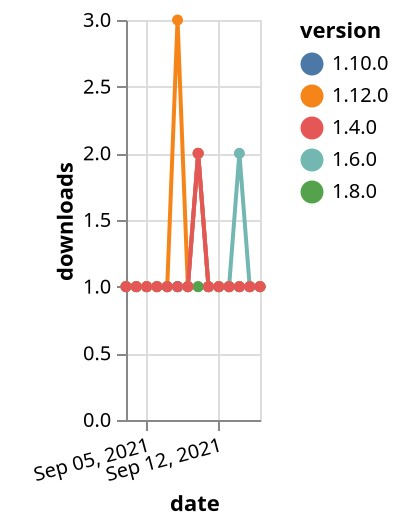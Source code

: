 {"$schema": "https://vega.github.io/schema/vega-lite/v5.json", "description": "A simple bar chart with embedded data.", "data": {"values": [{"date": "2021-09-03", "total": 186, "delta": 1, "version": "1.6.0"}, {"date": "2021-09-04", "total": 187, "delta": 1, "version": "1.6.0"}, {"date": "2021-09-05", "total": 188, "delta": 1, "version": "1.6.0"}, {"date": "2021-09-06", "total": 189, "delta": 1, "version": "1.6.0"}, {"date": "2021-09-07", "total": 190, "delta": 1, "version": "1.6.0"}, {"date": "2021-09-08", "total": 191, "delta": 1, "version": "1.6.0"}, {"date": "2021-09-09", "total": 192, "delta": 1, "version": "1.6.0"}, {"date": "2021-09-10", "total": 193, "delta": 1, "version": "1.6.0"}, {"date": "2021-09-11", "total": 194, "delta": 1, "version": "1.6.0"}, {"date": "2021-09-12", "total": 195, "delta": 1, "version": "1.6.0"}, {"date": "2021-09-13", "total": 196, "delta": 1, "version": "1.6.0"}, {"date": "2021-09-14", "total": 198, "delta": 2, "version": "1.6.0"}, {"date": "2021-09-15", "total": 199, "delta": 1, "version": "1.6.0"}, {"date": "2021-09-16", "total": 200, "delta": 1, "version": "1.6.0"}, {"date": "2021-09-03", "total": 168, "delta": 1, "version": "1.8.0"}, {"date": "2021-09-04", "total": 169, "delta": 1, "version": "1.8.0"}, {"date": "2021-09-05", "total": 170, "delta": 1, "version": "1.8.0"}, {"date": "2021-09-06", "total": 171, "delta": 1, "version": "1.8.0"}, {"date": "2021-09-07", "total": 172, "delta": 1, "version": "1.8.0"}, {"date": "2021-09-08", "total": 173, "delta": 1, "version": "1.8.0"}, {"date": "2021-09-09", "total": 174, "delta": 1, "version": "1.8.0"}, {"date": "2021-09-10", "total": 175, "delta": 1, "version": "1.8.0"}, {"date": "2021-09-11", "total": 176, "delta": 1, "version": "1.8.0"}, {"date": "2021-09-12", "total": 177, "delta": 1, "version": "1.8.0"}, {"date": "2021-09-13", "total": 178, "delta": 1, "version": "1.8.0"}, {"date": "2021-09-14", "total": 179, "delta": 1, "version": "1.8.0"}, {"date": "2021-09-15", "total": 180, "delta": 1, "version": "1.8.0"}, {"date": "2021-09-16", "total": 181, "delta": 1, "version": "1.8.0"}, {"date": "2021-09-03", "total": 152, "delta": 1, "version": "1.10.0"}, {"date": "2021-09-04", "total": 153, "delta": 1, "version": "1.10.0"}, {"date": "2021-09-05", "total": 154, "delta": 1, "version": "1.10.0"}, {"date": "2021-09-06", "total": 155, "delta": 1, "version": "1.10.0"}, {"date": "2021-09-07", "total": 156, "delta": 1, "version": "1.10.0"}, {"date": "2021-09-08", "total": 157, "delta": 1, "version": "1.10.0"}, {"date": "2021-09-09", "total": 158, "delta": 1, "version": "1.10.0"}, {"date": "2021-09-10", "total": 160, "delta": 2, "version": "1.10.0"}, {"date": "2021-09-11", "total": 161, "delta": 1, "version": "1.10.0"}, {"date": "2021-09-12", "total": 162, "delta": 1, "version": "1.10.0"}, {"date": "2021-09-13", "total": 163, "delta": 1, "version": "1.10.0"}, {"date": "2021-09-14", "total": 164, "delta": 1, "version": "1.10.0"}, {"date": "2021-09-15", "total": 165, "delta": 1, "version": "1.10.0"}, {"date": "2021-09-16", "total": 166, "delta": 1, "version": "1.10.0"}, {"date": "2021-09-03", "total": 163, "delta": 1, "version": "1.12.0"}, {"date": "2021-09-04", "total": 164, "delta": 1, "version": "1.12.0"}, {"date": "2021-09-05", "total": 165, "delta": 1, "version": "1.12.0"}, {"date": "2021-09-06", "total": 166, "delta": 1, "version": "1.12.0"}, {"date": "2021-09-07", "total": 167, "delta": 1, "version": "1.12.0"}, {"date": "2021-09-08", "total": 170, "delta": 3, "version": "1.12.0"}, {"date": "2021-09-09", "total": 171, "delta": 1, "version": "1.12.0"}, {"date": "2021-09-10", "total": 173, "delta": 2, "version": "1.12.0"}, {"date": "2021-09-11", "total": 174, "delta": 1, "version": "1.12.0"}, {"date": "2021-09-12", "total": 175, "delta": 1, "version": "1.12.0"}, {"date": "2021-09-13", "total": 176, "delta": 1, "version": "1.12.0"}, {"date": "2021-09-14", "total": 177, "delta": 1, "version": "1.12.0"}, {"date": "2021-09-15", "total": 178, "delta": 1, "version": "1.12.0"}, {"date": "2021-09-16", "total": 179, "delta": 1, "version": "1.12.0"}, {"date": "2021-09-03", "total": 222, "delta": 1, "version": "1.4.0"}, {"date": "2021-09-04", "total": 223, "delta": 1, "version": "1.4.0"}, {"date": "2021-09-05", "total": 224, "delta": 1, "version": "1.4.0"}, {"date": "2021-09-06", "total": 225, "delta": 1, "version": "1.4.0"}, {"date": "2021-09-07", "total": 226, "delta": 1, "version": "1.4.0"}, {"date": "2021-09-08", "total": 227, "delta": 1, "version": "1.4.0"}, {"date": "2021-09-09", "total": 228, "delta": 1, "version": "1.4.0"}, {"date": "2021-09-10", "total": 230, "delta": 2, "version": "1.4.0"}, {"date": "2021-09-11", "total": 231, "delta": 1, "version": "1.4.0"}, {"date": "2021-09-12", "total": 232, "delta": 1, "version": "1.4.0"}, {"date": "2021-09-13", "total": 233, "delta": 1, "version": "1.4.0"}, {"date": "2021-09-14", "total": 234, "delta": 1, "version": "1.4.0"}, {"date": "2021-09-15", "total": 235, "delta": 1, "version": "1.4.0"}, {"date": "2021-09-16", "total": 236, "delta": 1, "version": "1.4.0"}]}, "width": "container", "mark": {"type": "line", "point": {"filled": true}}, "encoding": {"x": {"field": "date", "type": "temporal", "timeUnit": "yearmonthdate", "title": "date", "axis": {"labelAngle": -15}}, "y": {"field": "delta", "type": "quantitative", "title": "downloads"}, "color": {"field": "version", "type": "nominal"}, "tooltip": {"field": "delta"}}}